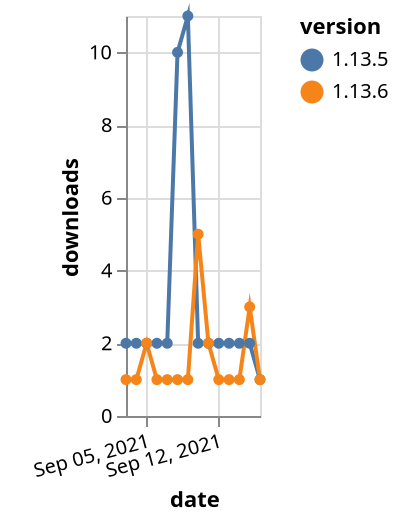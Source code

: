 {"$schema": "https://vega.github.io/schema/vega-lite/v5.json", "description": "A simple bar chart with embedded data.", "data": {"values": [{"date": "2021-09-03", "total": 4998, "delta": 2, "version": "1.13.5"}, {"date": "2021-09-04", "total": 5000, "delta": 2, "version": "1.13.5"}, {"date": "2021-09-05", "total": 5002, "delta": 2, "version": "1.13.5"}, {"date": "2021-09-06", "total": 5004, "delta": 2, "version": "1.13.5"}, {"date": "2021-09-07", "total": 5006, "delta": 2, "version": "1.13.5"}, {"date": "2021-09-08", "total": 5016, "delta": 10, "version": "1.13.5"}, {"date": "2021-09-09", "total": 5027, "delta": 11, "version": "1.13.5"}, {"date": "2021-09-10", "total": 5029, "delta": 2, "version": "1.13.5"}, {"date": "2021-09-11", "total": 5031, "delta": 2, "version": "1.13.5"}, {"date": "2021-09-12", "total": 5033, "delta": 2, "version": "1.13.5"}, {"date": "2021-09-13", "total": 5035, "delta": 2, "version": "1.13.5"}, {"date": "2021-09-14", "total": 5037, "delta": 2, "version": "1.13.5"}, {"date": "2021-09-15", "total": 5039, "delta": 2, "version": "1.13.5"}, {"date": "2021-09-16", "total": 5040, "delta": 1, "version": "1.13.5"}, {"date": "2021-09-03", "total": 657, "delta": 1, "version": "1.13.6"}, {"date": "2021-09-04", "total": 658, "delta": 1, "version": "1.13.6"}, {"date": "2021-09-05", "total": 660, "delta": 2, "version": "1.13.6"}, {"date": "2021-09-06", "total": 661, "delta": 1, "version": "1.13.6"}, {"date": "2021-09-07", "total": 662, "delta": 1, "version": "1.13.6"}, {"date": "2021-09-08", "total": 663, "delta": 1, "version": "1.13.6"}, {"date": "2021-09-09", "total": 664, "delta": 1, "version": "1.13.6"}, {"date": "2021-09-10", "total": 669, "delta": 5, "version": "1.13.6"}, {"date": "2021-09-11", "total": 671, "delta": 2, "version": "1.13.6"}, {"date": "2021-09-12", "total": 672, "delta": 1, "version": "1.13.6"}, {"date": "2021-09-13", "total": 673, "delta": 1, "version": "1.13.6"}, {"date": "2021-09-14", "total": 674, "delta": 1, "version": "1.13.6"}, {"date": "2021-09-15", "total": 677, "delta": 3, "version": "1.13.6"}, {"date": "2021-09-16", "total": 678, "delta": 1, "version": "1.13.6"}]}, "width": "container", "mark": {"type": "line", "point": {"filled": true}}, "encoding": {"x": {"field": "date", "type": "temporal", "timeUnit": "yearmonthdate", "title": "date", "axis": {"labelAngle": -15}}, "y": {"field": "delta", "type": "quantitative", "title": "downloads"}, "color": {"field": "version", "type": "nominal"}, "tooltip": {"field": "delta"}}}